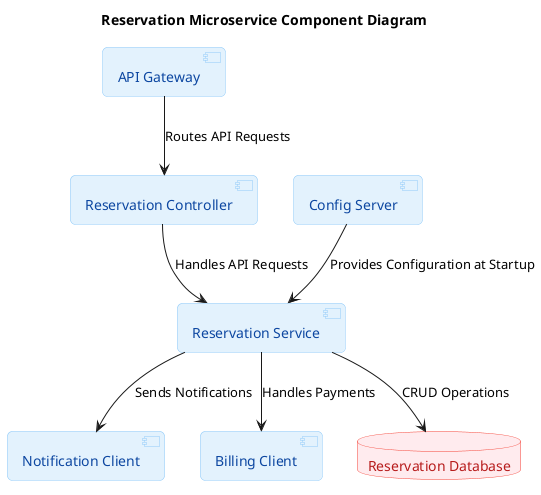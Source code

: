 @startuml
title Reservation Microservice Component Diagram

' Style des composants
skinparam component {
BackgroundColor #E3F2FD
BorderColor #90CAF9
FontColor #0D47A1
RoundCorner 10
}

' Style des bases de données
skinparam database {
BackgroundColor #FFEBEE
BorderColor #F44336
FontColor #B71C1C
RoundCorner 10
}

' Style des flèches pour les rendre plus droites
skinparam arrow {
linetype ortho
}

' Définition des composants externes (pour le contexte)
component "API Gateway" as gateway
component "Config Server" as configServer

' Définition des composants principaux du service Reservation
component "Reservation Controller" as reservationController
component "Reservation Service" as reservationService
component "Notification Client" as notificationClient
component "Billing Client" as billingClient

' Base de données associée
database "Reservation Database" as reservationdb

' Relations avec les composants externes
gateway --> reservationController : Routes API Requests
configServer --> reservationService : Provides Configuration at Startup

' Relations entre les composants internes
reservationController --> reservationService : Handles API Requests
reservationService --> reservationdb : CRUD Operations
reservationService --> notificationClient : Sends Notifications
reservationService --> billingClient : Handles Payments

@enduml